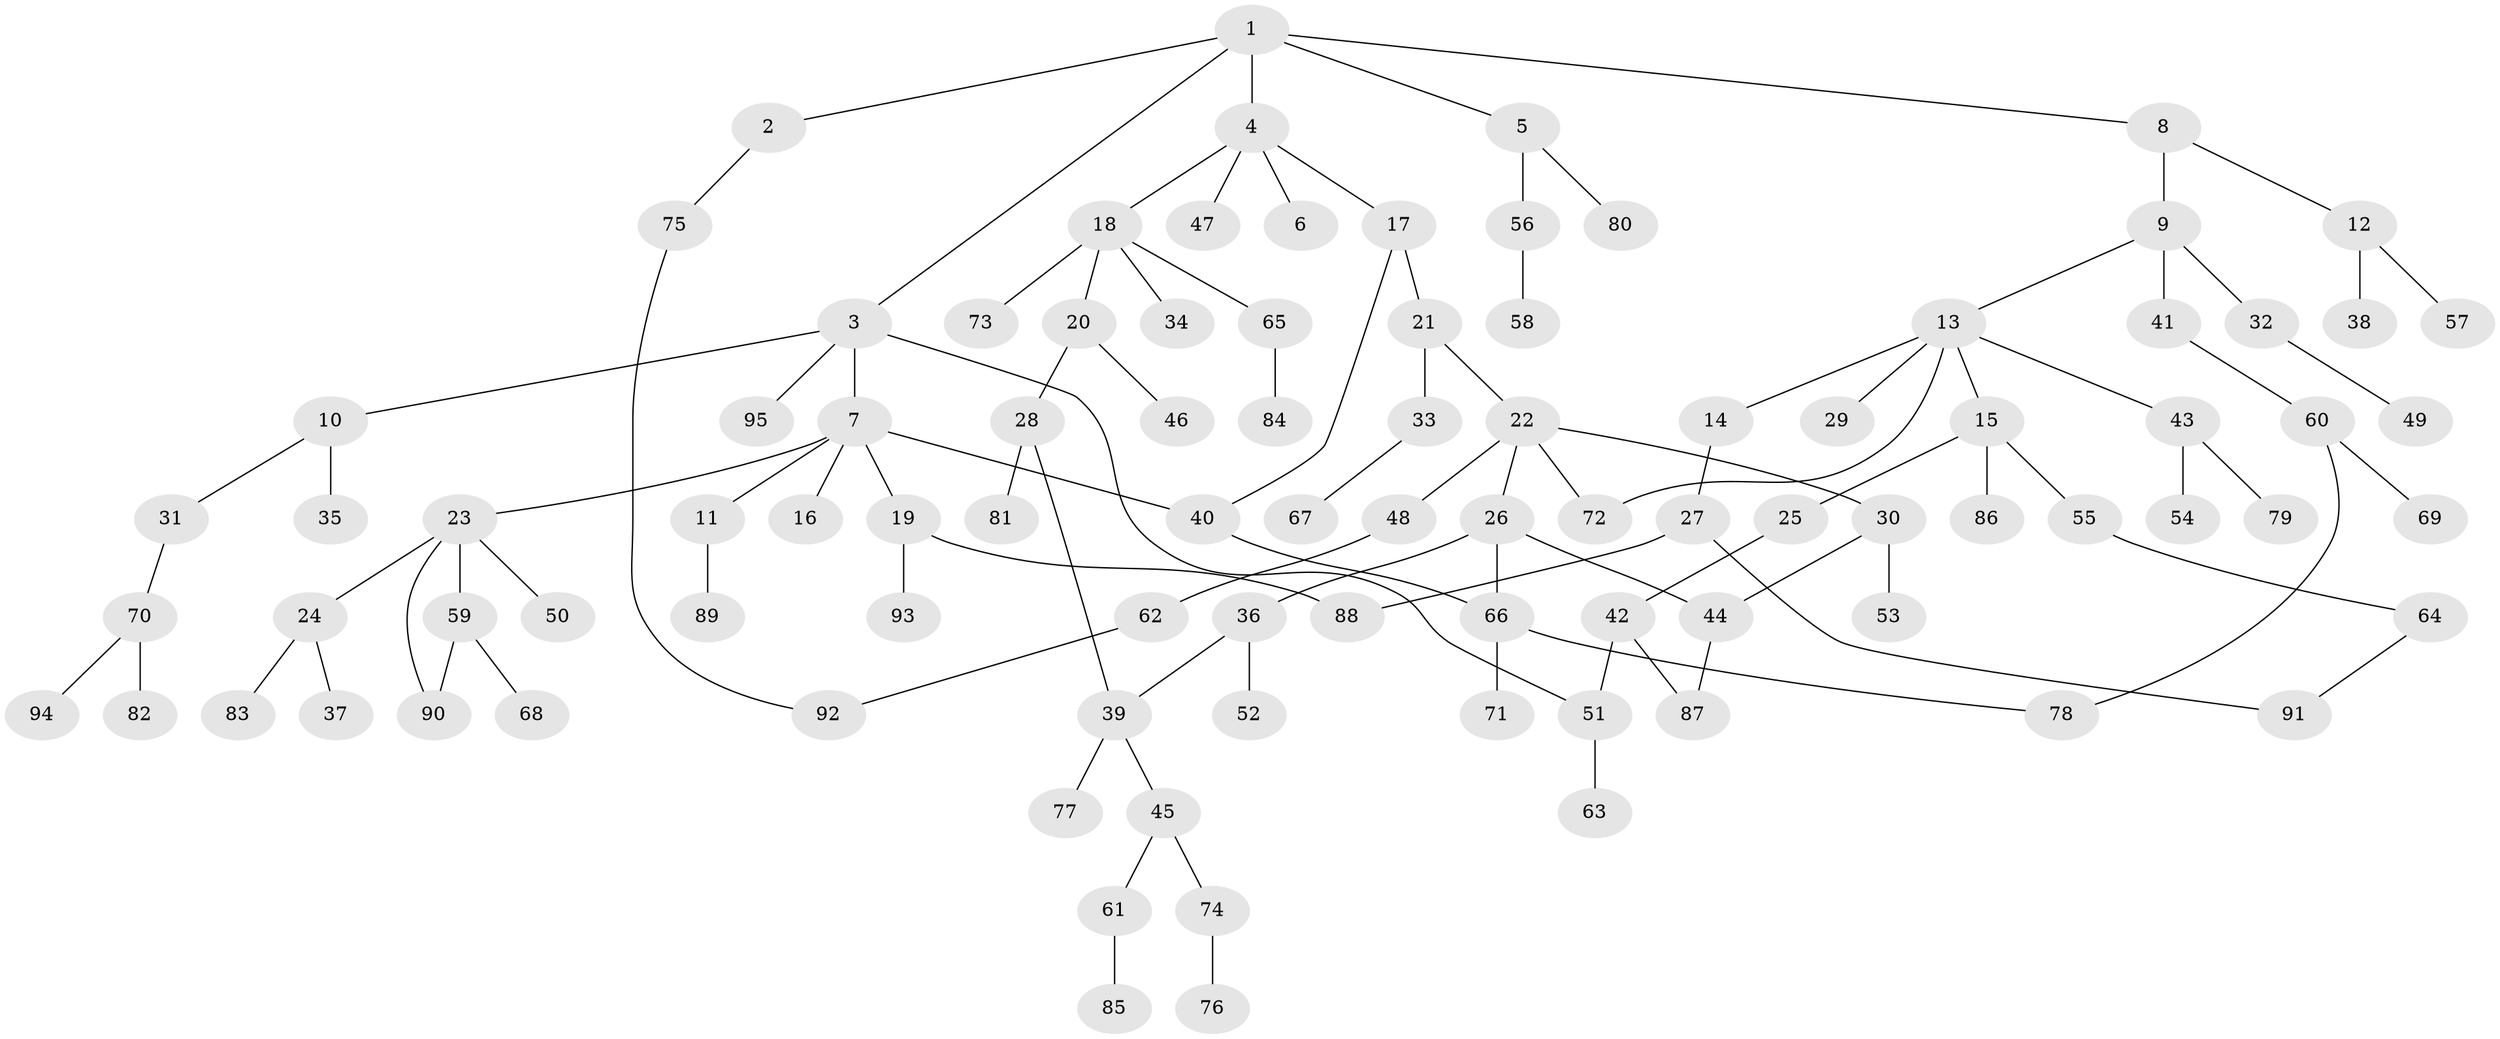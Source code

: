 // coarse degree distribution, {6: 0.07692307692307693, 2: 0.26153846153846155, 4: 0.09230769230769231, 1: 0.4307692307692308, 8: 0.015384615384615385, 5: 0.015384615384615385, 3: 0.1076923076923077}
// Generated by graph-tools (version 1.1) at 2025/51/02/27/25 19:51:36]
// undirected, 95 vertices, 106 edges
graph export_dot {
graph [start="1"]
  node [color=gray90,style=filled];
  1;
  2;
  3;
  4;
  5;
  6;
  7;
  8;
  9;
  10;
  11;
  12;
  13;
  14;
  15;
  16;
  17;
  18;
  19;
  20;
  21;
  22;
  23;
  24;
  25;
  26;
  27;
  28;
  29;
  30;
  31;
  32;
  33;
  34;
  35;
  36;
  37;
  38;
  39;
  40;
  41;
  42;
  43;
  44;
  45;
  46;
  47;
  48;
  49;
  50;
  51;
  52;
  53;
  54;
  55;
  56;
  57;
  58;
  59;
  60;
  61;
  62;
  63;
  64;
  65;
  66;
  67;
  68;
  69;
  70;
  71;
  72;
  73;
  74;
  75;
  76;
  77;
  78;
  79;
  80;
  81;
  82;
  83;
  84;
  85;
  86;
  87;
  88;
  89;
  90;
  91;
  92;
  93;
  94;
  95;
  1 -- 2;
  1 -- 3;
  1 -- 4;
  1 -- 5;
  1 -- 8;
  2 -- 75;
  3 -- 7;
  3 -- 10;
  3 -- 95;
  3 -- 51;
  4 -- 6;
  4 -- 17;
  4 -- 18;
  4 -- 47;
  5 -- 56;
  5 -- 80;
  7 -- 11;
  7 -- 16;
  7 -- 19;
  7 -- 23;
  7 -- 40;
  8 -- 9;
  8 -- 12;
  9 -- 13;
  9 -- 32;
  9 -- 41;
  10 -- 31;
  10 -- 35;
  11 -- 89;
  12 -- 38;
  12 -- 57;
  13 -- 14;
  13 -- 15;
  13 -- 29;
  13 -- 43;
  13 -- 72;
  14 -- 27;
  15 -- 25;
  15 -- 55;
  15 -- 86;
  17 -- 21;
  17 -- 40;
  18 -- 20;
  18 -- 34;
  18 -- 65;
  18 -- 73;
  19 -- 88;
  19 -- 93;
  20 -- 28;
  20 -- 46;
  21 -- 22;
  21 -- 33;
  22 -- 26;
  22 -- 30;
  22 -- 48;
  22 -- 72;
  23 -- 24;
  23 -- 50;
  23 -- 59;
  23 -- 90;
  24 -- 37;
  24 -- 83;
  25 -- 42;
  26 -- 36;
  26 -- 44;
  26 -- 66;
  27 -- 91;
  27 -- 88;
  28 -- 39;
  28 -- 81;
  30 -- 53;
  30 -- 44;
  31 -- 70;
  32 -- 49;
  33 -- 67;
  36 -- 52;
  36 -- 39;
  39 -- 45;
  39 -- 77;
  40 -- 66;
  41 -- 60;
  42 -- 51;
  42 -- 87;
  43 -- 54;
  43 -- 79;
  44 -- 87;
  45 -- 61;
  45 -- 74;
  48 -- 62;
  51 -- 63;
  55 -- 64;
  56 -- 58;
  59 -- 68;
  59 -- 90;
  60 -- 69;
  60 -- 78;
  61 -- 85;
  62 -- 92;
  64 -- 91;
  65 -- 84;
  66 -- 71;
  66 -- 78;
  70 -- 82;
  70 -- 94;
  74 -- 76;
  75 -- 92;
}

